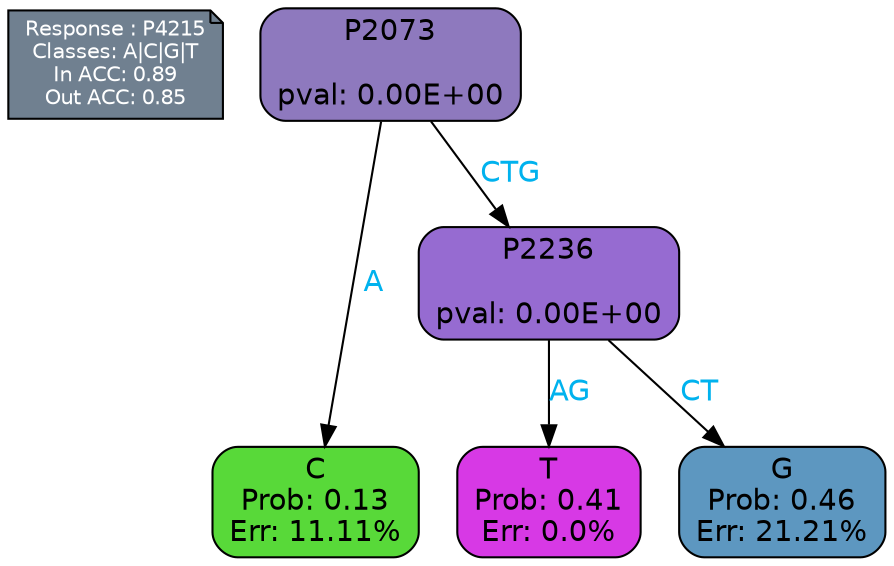digraph Tree {
node [shape=box, style="filled, rounded", color="black", fontname=helvetica] ;
graph [ranksep=equally, splines=polylines, bgcolor=transparent, dpi=600] ;
edge [fontname=helvetica] ;
LEGEND [label="Response : P4215
Classes: A|C|G|T
In ACC: 0.89
Out ACC: 0.85
",shape=note,align=left,style=filled,fillcolor="slategray",fontcolor="white",fontsize=10];1 [label="P2073

pval: 0.00E+00", fillcolor="#8e79be"] ;
2 [label="C
Prob: 0.13
Err: 11.11%", fillcolor="#58d939"] ;
3 [label="P2236

pval: 0.00E+00", fillcolor="#966bd1"] ;
4 [label="T
Prob: 0.41
Err: 0.0%", fillcolor="#d739e5"] ;
5 [label="G
Prob: 0.46
Err: 21.21%", fillcolor="#5d97c0"] ;
1 -> 2 [label="A",fontcolor=deepskyblue2] ;
1 -> 3 [label="CTG",fontcolor=deepskyblue2] ;
3 -> 4 [label="AG",fontcolor=deepskyblue2] ;
3 -> 5 [label="CT",fontcolor=deepskyblue2] ;
{rank = same; 2;4;5;}{rank = same; LEGEND;1;}}